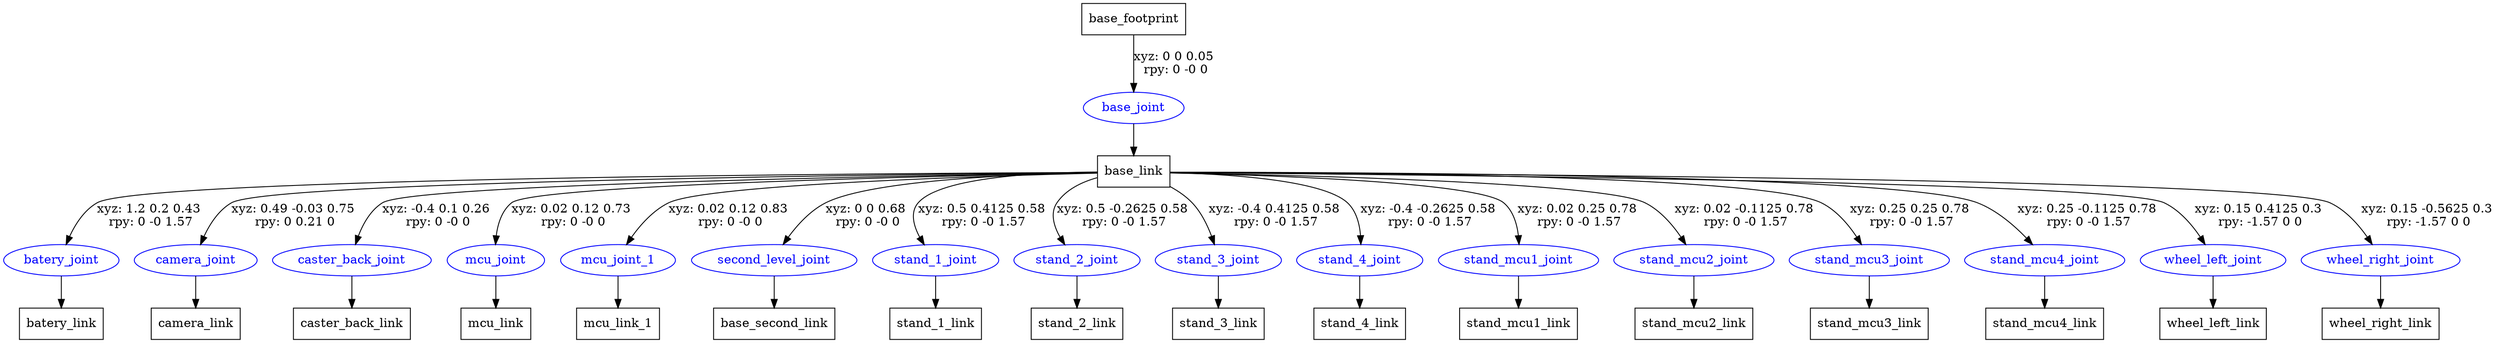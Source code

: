 digraph G {
node [shape=box];
"base_footprint" [label="base_footprint"];
"base_link" [label="base_link"];
"batery_link" [label="batery_link"];
"camera_link" [label="camera_link"];
"caster_back_link" [label="caster_back_link"];
"mcu_link" [label="mcu_link"];
"mcu_link_1" [label="mcu_link_1"];
"base_second_link" [label="base_second_link"];
"stand_1_link" [label="stand_1_link"];
"stand_2_link" [label="stand_2_link"];
"stand_3_link" [label="stand_3_link"];
"stand_4_link" [label="stand_4_link"];
"stand_mcu1_link" [label="stand_mcu1_link"];
"stand_mcu2_link" [label="stand_mcu2_link"];
"stand_mcu3_link" [label="stand_mcu3_link"];
"stand_mcu4_link" [label="stand_mcu4_link"];
"wheel_left_link" [label="wheel_left_link"];
"wheel_right_link" [label="wheel_right_link"];
node [shape=ellipse, color=blue, fontcolor=blue];
"base_footprint" -> "base_joint" [label="xyz: 0 0 0.05 \nrpy: 0 -0 0"]
"base_joint" -> "base_link"
"base_link" -> "batery_joint" [label="xyz: 1.2 0.2 0.43 \nrpy: 0 -0 1.57"]
"batery_joint" -> "batery_link"
"base_link" -> "camera_joint" [label="xyz: 0.49 -0.03 0.75 \nrpy: 0 0.21 0"]
"camera_joint" -> "camera_link"
"base_link" -> "caster_back_joint" [label="xyz: -0.4 0.1 0.26 \nrpy: 0 -0 0"]
"caster_back_joint" -> "caster_back_link"
"base_link" -> "mcu_joint" [label="xyz: 0.02 0.12 0.73 \nrpy: 0 -0 0"]
"mcu_joint" -> "mcu_link"
"base_link" -> "mcu_joint_1" [label="xyz: 0.02 0.12 0.83 \nrpy: 0 -0 0"]
"mcu_joint_1" -> "mcu_link_1"
"base_link" -> "second_level_joint" [label="xyz: 0 0 0.68 \nrpy: 0 -0 0"]
"second_level_joint" -> "base_second_link"
"base_link" -> "stand_1_joint" [label="xyz: 0.5 0.4125 0.58 \nrpy: 0 -0 1.57"]
"stand_1_joint" -> "stand_1_link"
"base_link" -> "stand_2_joint" [label="xyz: 0.5 -0.2625 0.58 \nrpy: 0 -0 1.57"]
"stand_2_joint" -> "stand_2_link"
"base_link" -> "stand_3_joint" [label="xyz: -0.4 0.4125 0.58 \nrpy: 0 -0 1.57"]
"stand_3_joint" -> "stand_3_link"
"base_link" -> "stand_4_joint" [label="xyz: -0.4 -0.2625 0.58 \nrpy: 0 -0 1.57"]
"stand_4_joint" -> "stand_4_link"
"base_link" -> "stand_mcu1_joint" [label="xyz: 0.02 0.25 0.78 \nrpy: 0 -0 1.57"]
"stand_mcu1_joint" -> "stand_mcu1_link"
"base_link" -> "stand_mcu2_joint" [label="xyz: 0.02 -0.1125 0.78 \nrpy: 0 -0 1.57"]
"stand_mcu2_joint" -> "stand_mcu2_link"
"base_link" -> "stand_mcu3_joint" [label="xyz: 0.25 0.25 0.78 \nrpy: 0 -0 1.57"]
"stand_mcu3_joint" -> "stand_mcu3_link"
"base_link" -> "stand_mcu4_joint" [label="xyz: 0.25 -0.1125 0.78 \nrpy: 0 -0 1.57"]
"stand_mcu4_joint" -> "stand_mcu4_link"
"base_link" -> "wheel_left_joint" [label="xyz: 0.15 0.4125 0.3 \nrpy: -1.57 0 0"]
"wheel_left_joint" -> "wheel_left_link"
"base_link" -> "wheel_right_joint" [label="xyz: 0.15 -0.5625 0.3 \nrpy: -1.57 0 0"]
"wheel_right_joint" -> "wheel_right_link"
}
